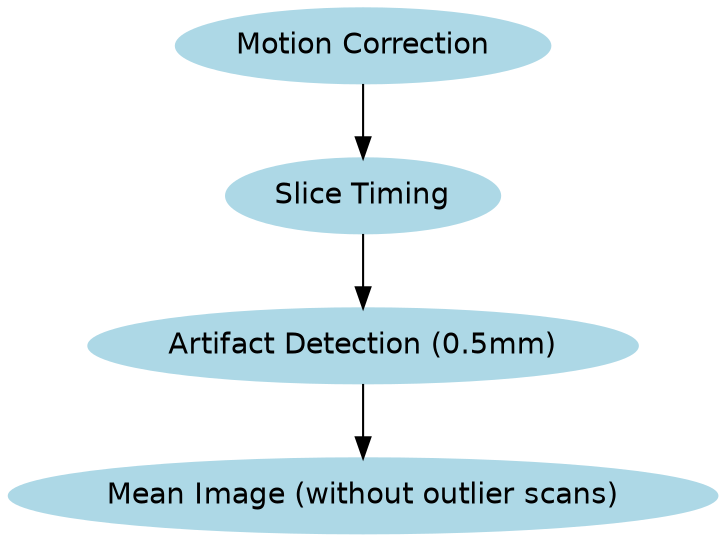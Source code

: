 digraph G
{
    node [style="filled" fillcolor="lightblue" color="lightblue" fontname = "helvetica"];
    graph [fontname = "helvetica"];



sl[label="Slice Timing"]
mot[label="Motion Correction"]

   
art1[label="Artifact Detection (0.5mm)"]
Mean1[label="Mean Image (without outlier scans)"]   




mot->sl
sl->art1
art1->Mean1


}

